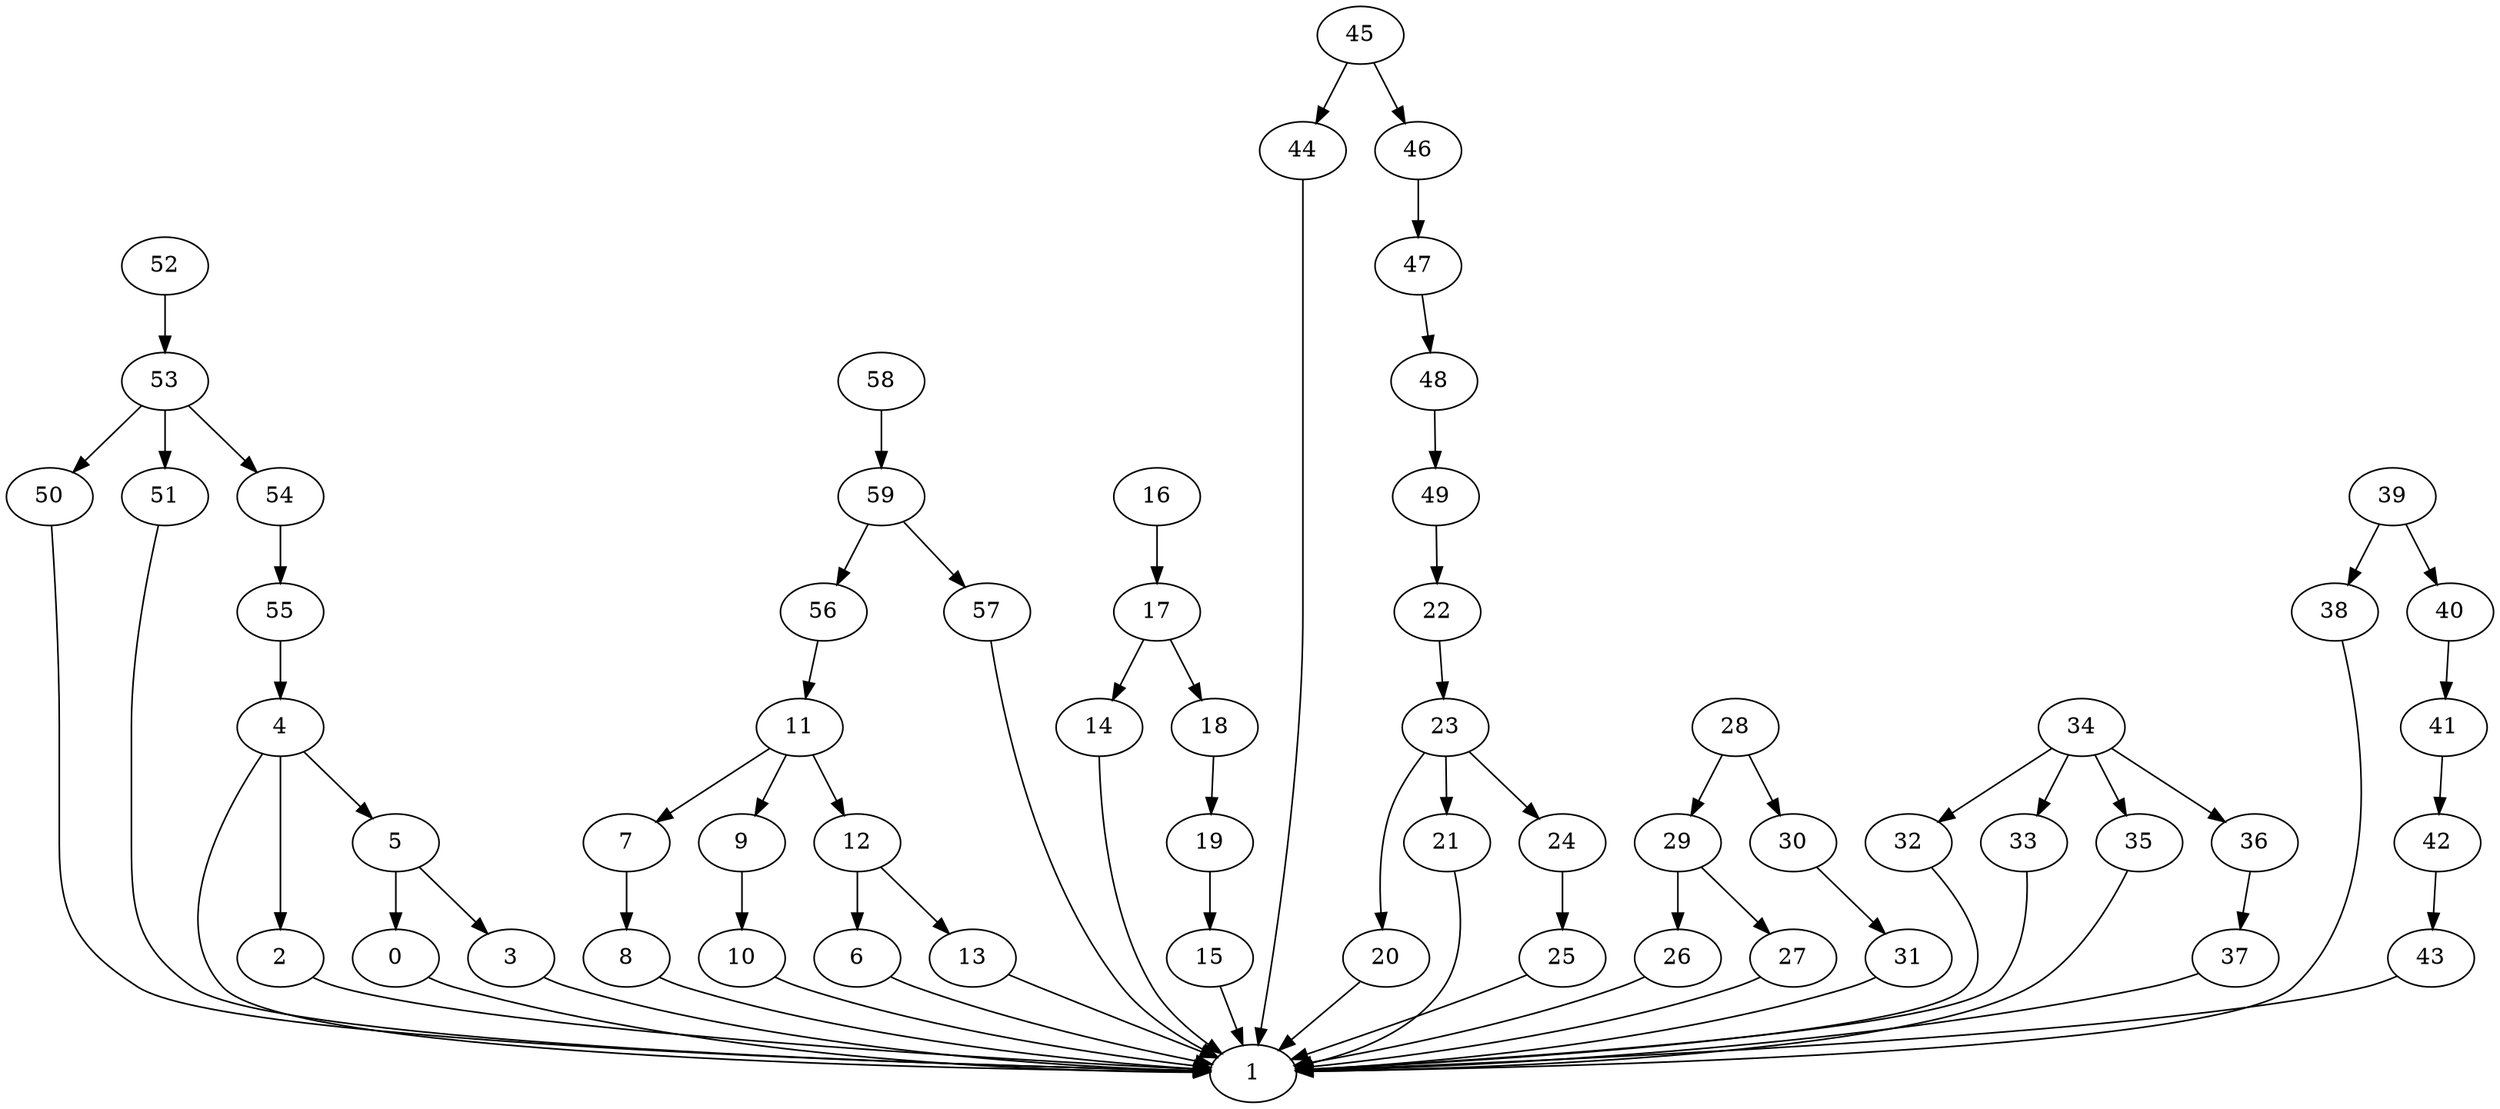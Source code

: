 strict digraph  {
0 [exec=160];
1 [exec=150];
2 [exec=180];
3 [exec=145];
4 [exec=189];
5 [exec=163];
6 [exec=184];
7 [exec=92];
8 [exec=193];
9 [exec=95];
10 [exec=110];
11 [exec=109];
12 [exec=56];
13 [exec=95];
14 [exec=156];
15 [exec=184];
16 [exec=143];
17 [exec=140];
18 [exec=142];
19 [exec=164];
20 [exec=177];
21 [exec=178];
22 [exec=181];
23 [exec=140];
24 [exec=166];
25 [exec=168];
26 [exec=118];
27 [exec=172];
28 [exec=129];
29 [exec=127];
30 [exec=179];
31 [exec=193];
32 [exec=98];
33 [exec=77];
34 [exec=65];
35 [exec=197];
36 [exec=62];
37 [exec=119];
38 [exec=158];
39 [exec=58];
40 [exec=64];
41 [exec=142];
42 [exec=142];
43 [exec=94];
44 [exec=56];
45 [exec=60];
46 [exec=55];
47 [exec=145];
48 [exec=115];
49 [exec=82];
50 [exec=113];
51 [exec=88];
52 [exec=59];
53 [exec=51];
54 [exec=138];
55 [exec=78];
56 [exec=76];
57 [exec=56];
58 [exec=164];
59 [exec=82];
0 -> 1  [comm=10];
2 -> 1  [comm=8];
3 -> 1  [comm=20];
4 -> 5  [comm=16];
4 -> 1  [comm=5];
4 -> 2  [comm=8];
5 -> 0  [comm=16];
5 -> 3  [comm=14];
6 -> 1  [comm=16];
7 -> 8  [comm=14];
8 -> 1  [comm=5];
9 -> 10  [comm=18];
10 -> 1  [comm=8];
11 -> 12  [comm=8];
11 -> 7  [comm=14];
11 -> 9  [comm=11];
12 -> 13  [comm=5];
12 -> 6  [comm=19];
13 -> 1  [comm=6];
14 -> 1  [comm=18];
15 -> 1  [comm=20];
16 -> 17  [comm=19];
17 -> 18  [comm=11];
17 -> 14  [comm=7];
18 -> 19  [comm=5];
19 -> 15  [comm=14];
20 -> 1  [comm=5];
21 -> 1  [comm=16];
22 -> 23  [comm=14];
23 -> 20  [comm=7];
23 -> 21  [comm=12];
23 -> 24  [comm=20];
24 -> 25  [comm=11];
25 -> 1  [comm=8];
26 -> 1  [comm=16];
27 -> 1  [comm=17];
28 -> 29  [comm=19];
28 -> 30  [comm=9];
29 -> 26  [comm=16];
29 -> 27  [comm=17];
30 -> 31  [comm=8];
31 -> 1  [comm=13];
32 -> 1  [comm=8];
33 -> 1  [comm=8];
34 -> 35  [comm=7];
34 -> 32  [comm=15];
34 -> 33  [comm=17];
34 -> 36  [comm=11];
35 -> 1  [comm=8];
36 -> 37  [comm=5];
37 -> 1  [comm=20];
38 -> 1  [comm=6];
39 -> 40  [comm=20];
39 -> 38  [comm=14];
40 -> 41  [comm=16];
41 -> 42  [comm=19];
42 -> 43  [comm=9];
43 -> 1  [comm=16];
44 -> 1  [comm=13];
45 -> 46  [comm=20];
45 -> 44  [comm=20];
46 -> 47  [comm=18];
47 -> 48  [comm=20];
48 -> 49  [comm=14];
49 -> 22  [comm=17];
50 -> 1  [comm=12];
51 -> 1  [comm=10];
52 -> 53  [comm=20];
53 -> 50  [comm=13];
53 -> 51  [comm=18];
53 -> 54  [comm=7];
54 -> 55  [comm=8];
55 -> 4  [comm=7];
56 -> 11  [comm=16];
57 -> 1  [comm=10];
58 -> 59  [comm=9];
59 -> 56  [comm=18];
59 -> 57  [comm=7];
}
